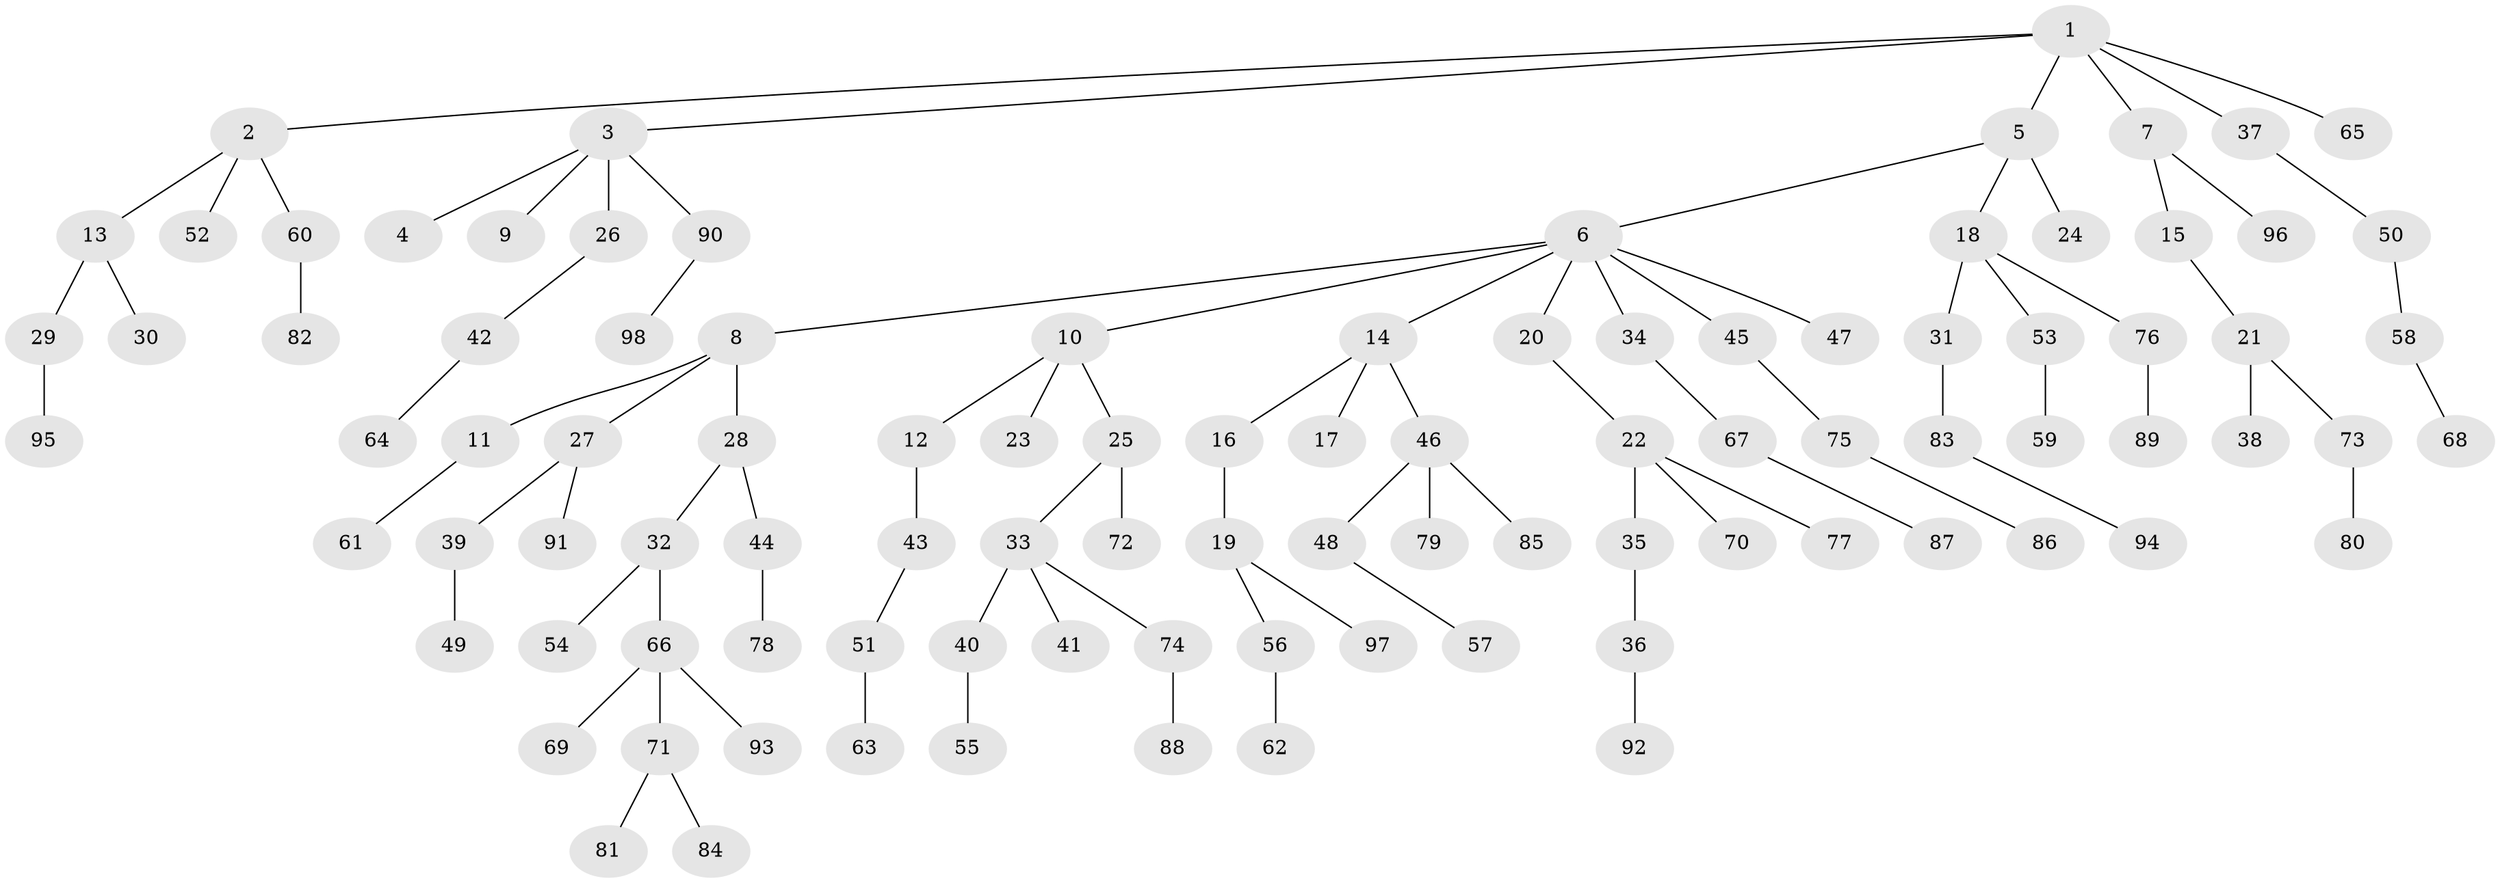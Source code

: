 // coarse degree distribution, {5: 0.05, 2: 0.275, 3: 0.175, 6: 0.025, 1: 0.475}
// Generated by graph-tools (version 1.1) at 2025/51/03/04/25 22:51:52]
// undirected, 98 vertices, 97 edges
graph export_dot {
  node [color=gray90,style=filled];
  1;
  2;
  3;
  4;
  5;
  6;
  7;
  8;
  9;
  10;
  11;
  12;
  13;
  14;
  15;
  16;
  17;
  18;
  19;
  20;
  21;
  22;
  23;
  24;
  25;
  26;
  27;
  28;
  29;
  30;
  31;
  32;
  33;
  34;
  35;
  36;
  37;
  38;
  39;
  40;
  41;
  42;
  43;
  44;
  45;
  46;
  47;
  48;
  49;
  50;
  51;
  52;
  53;
  54;
  55;
  56;
  57;
  58;
  59;
  60;
  61;
  62;
  63;
  64;
  65;
  66;
  67;
  68;
  69;
  70;
  71;
  72;
  73;
  74;
  75;
  76;
  77;
  78;
  79;
  80;
  81;
  82;
  83;
  84;
  85;
  86;
  87;
  88;
  89;
  90;
  91;
  92;
  93;
  94;
  95;
  96;
  97;
  98;
  1 -- 2;
  1 -- 3;
  1 -- 5;
  1 -- 7;
  1 -- 37;
  1 -- 65;
  2 -- 13;
  2 -- 52;
  2 -- 60;
  3 -- 4;
  3 -- 9;
  3 -- 26;
  3 -- 90;
  5 -- 6;
  5 -- 18;
  5 -- 24;
  6 -- 8;
  6 -- 10;
  6 -- 14;
  6 -- 20;
  6 -- 34;
  6 -- 45;
  6 -- 47;
  7 -- 15;
  7 -- 96;
  8 -- 11;
  8 -- 27;
  8 -- 28;
  10 -- 12;
  10 -- 23;
  10 -- 25;
  11 -- 61;
  12 -- 43;
  13 -- 29;
  13 -- 30;
  14 -- 16;
  14 -- 17;
  14 -- 46;
  15 -- 21;
  16 -- 19;
  18 -- 31;
  18 -- 53;
  18 -- 76;
  19 -- 56;
  19 -- 97;
  20 -- 22;
  21 -- 38;
  21 -- 73;
  22 -- 35;
  22 -- 70;
  22 -- 77;
  25 -- 33;
  25 -- 72;
  26 -- 42;
  27 -- 39;
  27 -- 91;
  28 -- 32;
  28 -- 44;
  29 -- 95;
  31 -- 83;
  32 -- 54;
  32 -- 66;
  33 -- 40;
  33 -- 41;
  33 -- 74;
  34 -- 67;
  35 -- 36;
  36 -- 92;
  37 -- 50;
  39 -- 49;
  40 -- 55;
  42 -- 64;
  43 -- 51;
  44 -- 78;
  45 -- 75;
  46 -- 48;
  46 -- 79;
  46 -- 85;
  48 -- 57;
  50 -- 58;
  51 -- 63;
  53 -- 59;
  56 -- 62;
  58 -- 68;
  60 -- 82;
  66 -- 69;
  66 -- 71;
  66 -- 93;
  67 -- 87;
  71 -- 81;
  71 -- 84;
  73 -- 80;
  74 -- 88;
  75 -- 86;
  76 -- 89;
  83 -- 94;
  90 -- 98;
}
